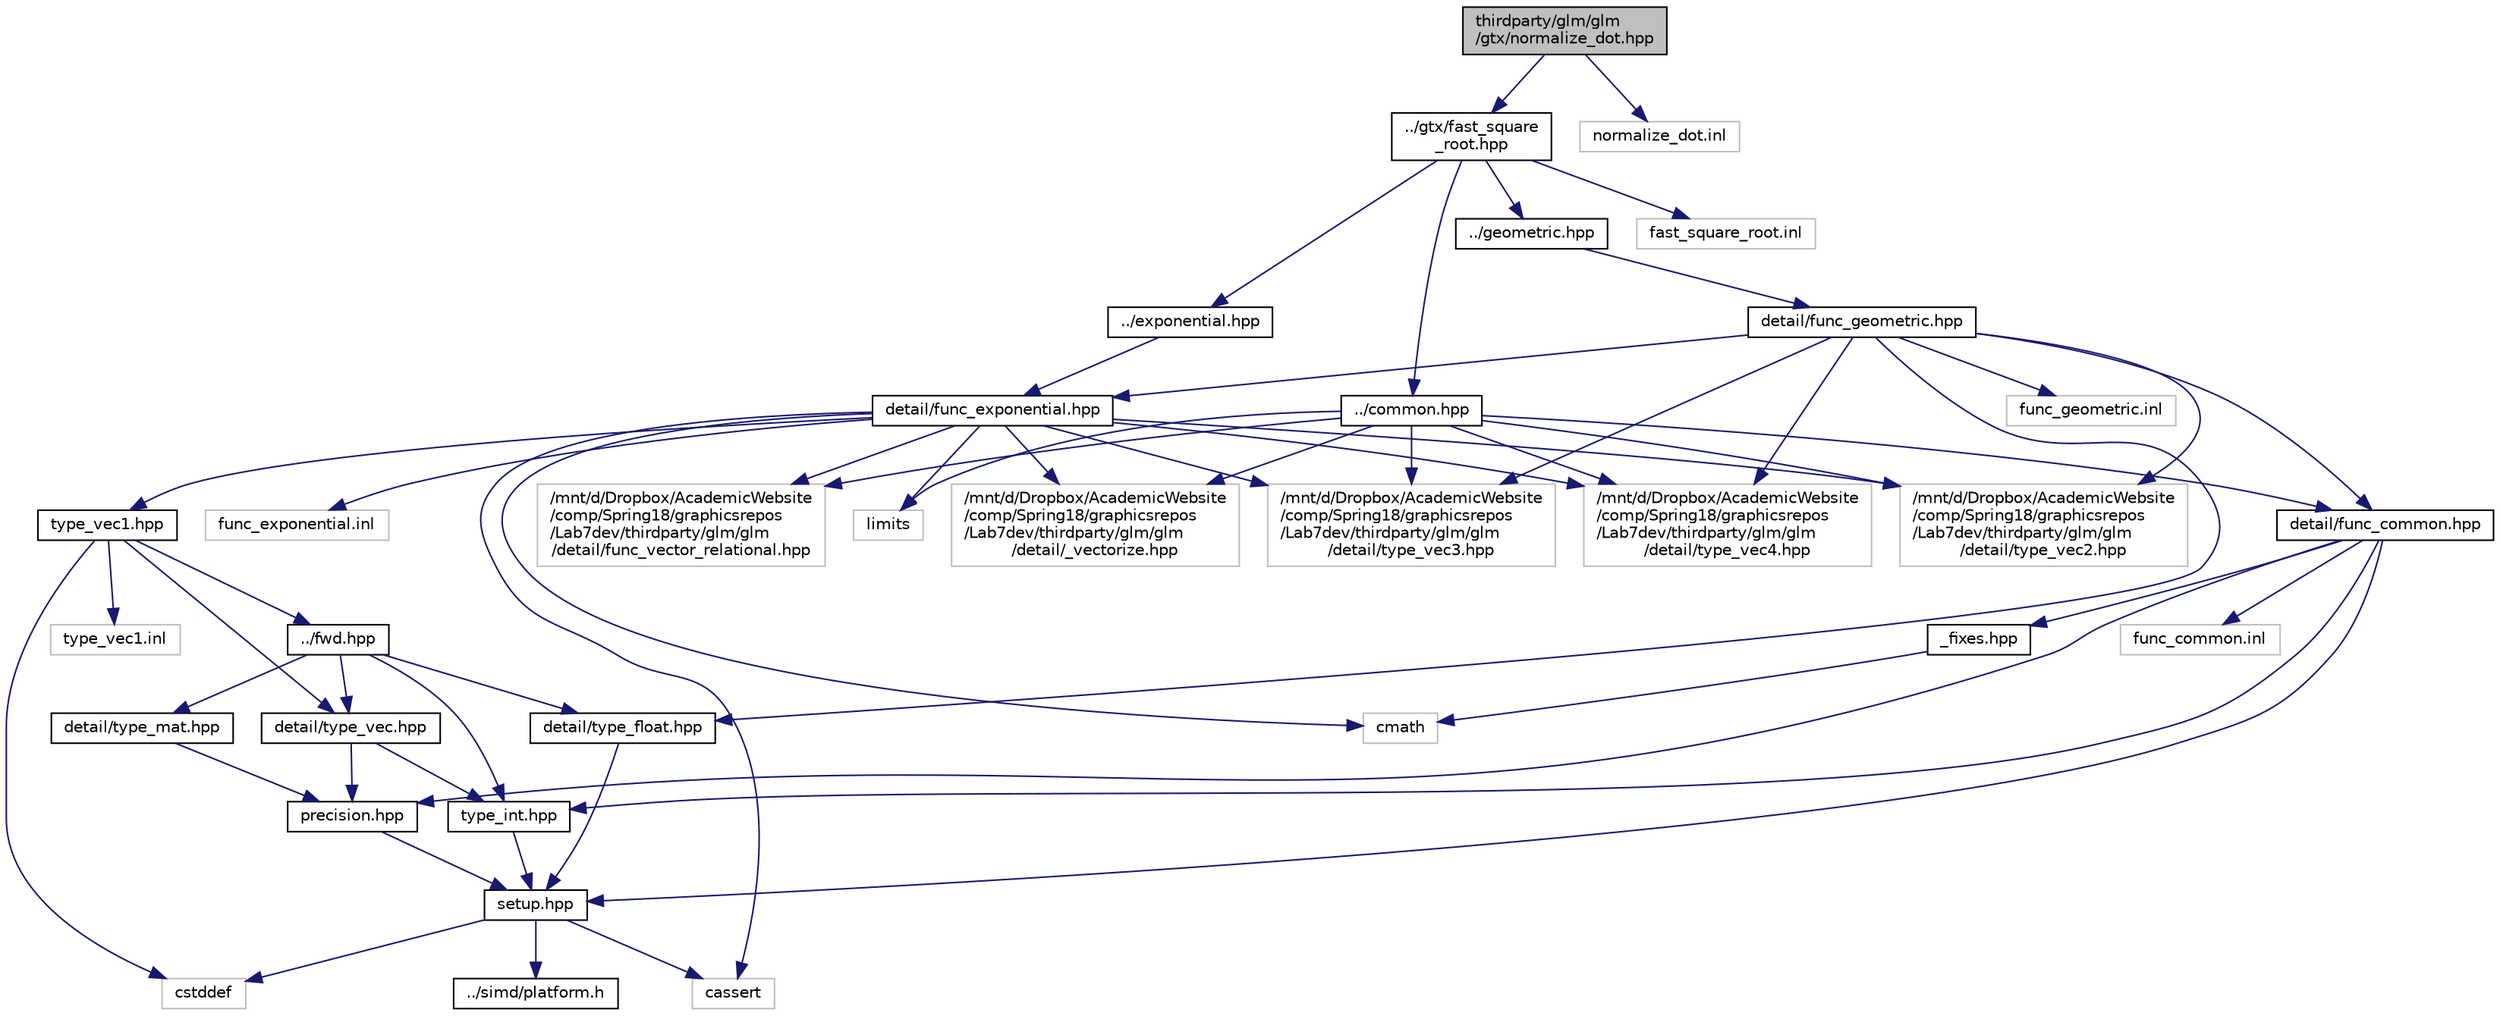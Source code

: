 digraph "thirdparty/glm/glm/gtx/normalize_dot.hpp"
{
  edge [fontname="Helvetica",fontsize="10",labelfontname="Helvetica",labelfontsize="10"];
  node [fontname="Helvetica",fontsize="10",shape=record];
  Node1 [label="thirdparty/glm/glm\l/gtx/normalize_dot.hpp",height=0.2,width=0.4,color="black", fillcolor="grey75", style="filled", fontcolor="black"];
  Node1 -> Node2 [color="midnightblue",fontsize="10",style="solid",fontname="Helvetica"];
  Node2 [label="../gtx/fast_square\l_root.hpp",height=0.2,width=0.4,color="black", fillcolor="white", style="filled",URL="$glm_2glm_2gtx_2fast__square__root_8hpp.html"];
  Node2 -> Node3 [color="midnightblue",fontsize="10",style="solid",fontname="Helvetica"];
  Node3 [label="../common.hpp",height=0.2,width=0.4,color="black", fillcolor="white", style="filled",URL="$glm_2glm_2common_8hpp.html"];
  Node3 -> Node4 [color="midnightblue",fontsize="10",style="solid",fontname="Helvetica"];
  Node4 [label="detail/func_common.hpp",height=0.2,width=0.4,color="black", fillcolor="white", style="filled",URL="$glm_2glm_2detail_2func__common_8hpp.html"];
  Node4 -> Node5 [color="midnightblue",fontsize="10",style="solid",fontname="Helvetica"];
  Node5 [label="setup.hpp",height=0.2,width=0.4,color="black", fillcolor="white", style="filled",URL="$glm_2glm_2detail_2setup_8hpp.html"];
  Node5 -> Node6 [color="midnightblue",fontsize="10",style="solid",fontname="Helvetica"];
  Node6 [label="cassert",height=0.2,width=0.4,color="grey75", fillcolor="white", style="filled"];
  Node5 -> Node7 [color="midnightblue",fontsize="10",style="solid",fontname="Helvetica"];
  Node7 [label="cstddef",height=0.2,width=0.4,color="grey75", fillcolor="white", style="filled"];
  Node5 -> Node8 [color="midnightblue",fontsize="10",style="solid",fontname="Helvetica"];
  Node8 [label="../simd/platform.h",height=0.2,width=0.4,color="black", fillcolor="white", style="filled",URL="$platform_8h.html",tooltip="simd "];
  Node4 -> Node9 [color="midnightblue",fontsize="10",style="solid",fontname="Helvetica"];
  Node9 [label="precision.hpp",height=0.2,width=0.4,color="black", fillcolor="white", style="filled",URL="$glm_2glm_2detail_2precision_8hpp.html"];
  Node9 -> Node5 [color="midnightblue",fontsize="10",style="solid",fontname="Helvetica"];
  Node4 -> Node10 [color="midnightblue",fontsize="10",style="solid",fontname="Helvetica"];
  Node10 [label="type_int.hpp",height=0.2,width=0.4,color="black", fillcolor="white", style="filled",URL="$glm_2glm_2detail_2type__int_8hpp.html"];
  Node10 -> Node5 [color="midnightblue",fontsize="10",style="solid",fontname="Helvetica"];
  Node4 -> Node11 [color="midnightblue",fontsize="10",style="solid",fontname="Helvetica"];
  Node11 [label="_fixes.hpp",height=0.2,width=0.4,color="black", fillcolor="white", style="filled",URL="$glm_2glm_2detail_2__fixes_8hpp.html"];
  Node11 -> Node12 [color="midnightblue",fontsize="10",style="solid",fontname="Helvetica"];
  Node12 [label="cmath",height=0.2,width=0.4,color="grey75", fillcolor="white", style="filled"];
  Node4 -> Node13 [color="midnightblue",fontsize="10",style="solid",fontname="Helvetica"];
  Node13 [label="func_common.inl",height=0.2,width=0.4,color="grey75", fillcolor="white", style="filled"];
  Node3 -> Node14 [color="midnightblue",fontsize="10",style="solid",fontname="Helvetica"];
  Node14 [label="/mnt/d/Dropbox/AcademicWebsite\l/comp/Spring18/graphicsrepos\l/Lab7dev/thirdparty/glm/glm\l/detail/func_vector_relational.hpp",height=0.2,width=0.4,color="grey75", fillcolor="white", style="filled"];
  Node3 -> Node15 [color="midnightblue",fontsize="10",style="solid",fontname="Helvetica"];
  Node15 [label="limits",height=0.2,width=0.4,color="grey75", fillcolor="white", style="filled"];
  Node3 -> Node16 [color="midnightblue",fontsize="10",style="solid",fontname="Helvetica"];
  Node16 [label="/mnt/d/Dropbox/AcademicWebsite\l/comp/Spring18/graphicsrepos\l/Lab7dev/thirdparty/glm/glm\l/detail/type_vec2.hpp",height=0.2,width=0.4,color="grey75", fillcolor="white", style="filled"];
  Node3 -> Node17 [color="midnightblue",fontsize="10",style="solid",fontname="Helvetica"];
  Node17 [label="/mnt/d/Dropbox/AcademicWebsite\l/comp/Spring18/graphicsrepos\l/Lab7dev/thirdparty/glm/glm\l/detail/type_vec3.hpp",height=0.2,width=0.4,color="grey75", fillcolor="white", style="filled"];
  Node3 -> Node18 [color="midnightblue",fontsize="10",style="solid",fontname="Helvetica"];
  Node18 [label="/mnt/d/Dropbox/AcademicWebsite\l/comp/Spring18/graphicsrepos\l/Lab7dev/thirdparty/glm/glm\l/detail/type_vec4.hpp",height=0.2,width=0.4,color="grey75", fillcolor="white", style="filled"];
  Node3 -> Node19 [color="midnightblue",fontsize="10",style="solid",fontname="Helvetica"];
  Node19 [label="/mnt/d/Dropbox/AcademicWebsite\l/comp/Spring18/graphicsrepos\l/Lab7dev/thirdparty/glm/glm\l/detail/_vectorize.hpp",height=0.2,width=0.4,color="grey75", fillcolor="white", style="filled"];
  Node2 -> Node20 [color="midnightblue",fontsize="10",style="solid",fontname="Helvetica"];
  Node20 [label="../exponential.hpp",height=0.2,width=0.4,color="black", fillcolor="white", style="filled",URL="$glm_2glm_2exponential_8hpp.html"];
  Node20 -> Node21 [color="midnightblue",fontsize="10",style="solid",fontname="Helvetica"];
  Node21 [label="detail/func_exponential.hpp",height=0.2,width=0.4,color="black", fillcolor="white", style="filled",URL="$glm_2glm_2detail_2func__exponential_8hpp.html"];
  Node21 -> Node22 [color="midnightblue",fontsize="10",style="solid",fontname="Helvetica"];
  Node22 [label="type_vec1.hpp",height=0.2,width=0.4,color="black", fillcolor="white", style="filled",URL="$glm_2glm_2detail_2type__vec1_8hpp.html"];
  Node22 -> Node23 [color="midnightblue",fontsize="10",style="solid",fontname="Helvetica"];
  Node23 [label="../fwd.hpp",height=0.2,width=0.4,color="black", fillcolor="white", style="filled",URL="$glm_2glm_2fwd_8hpp.html"];
  Node23 -> Node10 [color="midnightblue",fontsize="10",style="solid",fontname="Helvetica"];
  Node23 -> Node24 [color="midnightblue",fontsize="10",style="solid",fontname="Helvetica"];
  Node24 [label="detail/type_float.hpp",height=0.2,width=0.4,color="black", fillcolor="white", style="filled",URL="$glm_2glm_2detail_2type__float_8hpp.html"];
  Node24 -> Node5 [color="midnightblue",fontsize="10",style="solid",fontname="Helvetica"];
  Node23 -> Node25 [color="midnightblue",fontsize="10",style="solid",fontname="Helvetica"];
  Node25 [label="detail/type_vec.hpp",height=0.2,width=0.4,color="black", fillcolor="white", style="filled",URL="$glm_2glm_2detail_2type__vec_8hpp.html"];
  Node25 -> Node9 [color="midnightblue",fontsize="10",style="solid",fontname="Helvetica"];
  Node25 -> Node10 [color="midnightblue",fontsize="10",style="solid",fontname="Helvetica"];
  Node23 -> Node26 [color="midnightblue",fontsize="10",style="solid",fontname="Helvetica"];
  Node26 [label="detail/type_mat.hpp",height=0.2,width=0.4,color="black", fillcolor="white", style="filled",URL="$glm_2glm_2detail_2type__mat_8hpp.html"];
  Node26 -> Node9 [color="midnightblue",fontsize="10",style="solid",fontname="Helvetica"];
  Node22 -> Node25 [color="midnightblue",fontsize="10",style="solid",fontname="Helvetica"];
  Node22 -> Node7 [color="midnightblue",fontsize="10",style="solid",fontname="Helvetica"];
  Node22 -> Node27 [color="midnightblue",fontsize="10",style="solid",fontname="Helvetica"];
  Node27 [label="type_vec1.inl",height=0.2,width=0.4,color="grey75", fillcolor="white", style="filled"];
  Node21 -> Node16 [color="midnightblue",fontsize="10",style="solid",fontname="Helvetica"];
  Node21 -> Node17 [color="midnightblue",fontsize="10",style="solid",fontname="Helvetica"];
  Node21 -> Node18 [color="midnightblue",fontsize="10",style="solid",fontname="Helvetica"];
  Node21 -> Node12 [color="midnightblue",fontsize="10",style="solid",fontname="Helvetica"];
  Node21 -> Node28 [color="midnightblue",fontsize="10",style="solid",fontname="Helvetica"];
  Node28 [label="func_exponential.inl",height=0.2,width=0.4,color="grey75", fillcolor="white", style="filled"];
  Node21 -> Node14 [color="midnightblue",fontsize="10",style="solid",fontname="Helvetica"];
  Node21 -> Node19 [color="midnightblue",fontsize="10",style="solid",fontname="Helvetica"];
  Node21 -> Node15 [color="midnightblue",fontsize="10",style="solid",fontname="Helvetica"];
  Node21 -> Node6 [color="midnightblue",fontsize="10",style="solid",fontname="Helvetica"];
  Node2 -> Node29 [color="midnightblue",fontsize="10",style="solid",fontname="Helvetica"];
  Node29 [label="../geometric.hpp",height=0.2,width=0.4,color="black", fillcolor="white", style="filled",URL="$glm_2glm_2geometric_8hpp.html"];
  Node29 -> Node30 [color="midnightblue",fontsize="10",style="solid",fontname="Helvetica"];
  Node30 [label="detail/func_geometric.hpp",height=0.2,width=0.4,color="black", fillcolor="white", style="filled",URL="$glm_2glm_2detail_2func__geometric_8hpp.html"];
  Node30 -> Node17 [color="midnightblue",fontsize="10",style="solid",fontname="Helvetica"];
  Node30 -> Node31 [color="midnightblue",fontsize="10",style="solid",fontname="Helvetica"];
  Node31 [label="func_geometric.inl",height=0.2,width=0.4,color="grey75", fillcolor="white", style="filled"];
  Node30 -> Node21 [color="midnightblue",fontsize="10",style="solid",fontname="Helvetica"];
  Node30 -> Node4 [color="midnightblue",fontsize="10",style="solid",fontname="Helvetica"];
  Node30 -> Node16 [color="midnightblue",fontsize="10",style="solid",fontname="Helvetica"];
  Node30 -> Node18 [color="midnightblue",fontsize="10",style="solid",fontname="Helvetica"];
  Node30 -> Node24 [color="midnightblue",fontsize="10",style="solid",fontname="Helvetica"];
  Node2 -> Node32 [color="midnightblue",fontsize="10",style="solid",fontname="Helvetica"];
  Node32 [label="fast_square_root.inl",height=0.2,width=0.4,color="grey75", fillcolor="white", style="filled"];
  Node1 -> Node33 [color="midnightblue",fontsize="10",style="solid",fontname="Helvetica"];
  Node33 [label="normalize_dot.inl",height=0.2,width=0.4,color="grey75", fillcolor="white", style="filled"];
}
